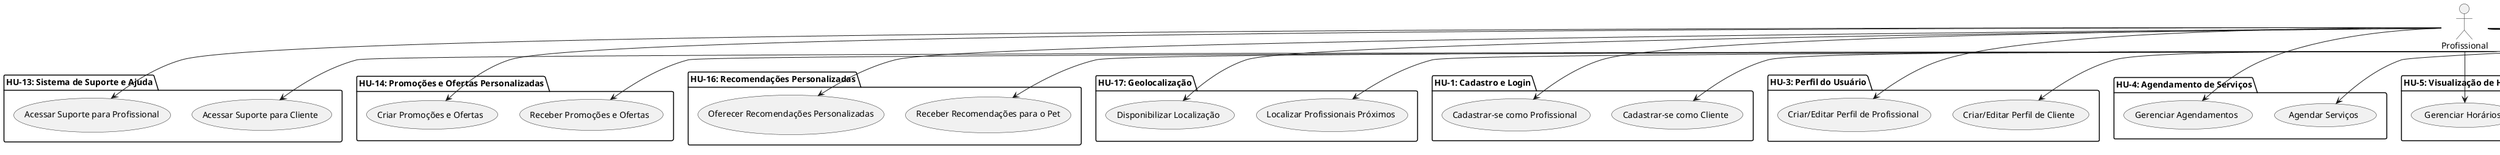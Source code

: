 @startuml
actor Cliente
actor Profissional
actor Administrador

package "HU-1: Cadastro e Login" {
    usecase "Cadastrar-se como Cliente" as UC1
    usecase "Cadastrar-se como Profissional" as UC2
    Cliente --> UC1
    Profissional --> UC2
}

package "HU-2: Gerenciamento de Clientes e Profissionais" {
    usecase "Excluir Clientes e Profissionais" as UC3
    Administrador --> UC3
}

package "HU-3: Perfil do Usuário" {
    usecase "Criar/Editar Perfil de Cliente" as UC4
    usecase "Criar/Editar Perfil de Profissional" as UC5
    Cliente --> UC4
    Profissional --> UC5
}

package "HU-4: Agendamento de Serviços" {
    usecase "Agendar Serviços" as UC6
    usecase "Gerenciar Agendamentos" as UC7
    Cliente --> UC6
    Profissional --> UC7
}

package "HU-5: Visualização de Horários" {
    usecase "Visualizar Horários Disponíveis" as UC8
    usecase "Gerenciar Horários" as UC9
    Cliente --> UC8
    Profissional --> UC9
}

package "HU-6: Avaliação de Serviços" {
    usecase "Avaliar Serviços" as UC10
    usecase "Visualizar e Responder Avaliações" as UC11
    Cliente --> UC10
    Profissional --> UC11
}

package "HU-7: Histórico de Serviços" {
    usecase "Acessar Histórico de Serviços do Pet" as UC12
    usecase "Visualizar Histórico de Serviços" as UC13
    Cliente --> UC12
    Profissional --> UC13
}

package "HU-8: Notificações Automáticas" {
    usecase "Receber Notificações de Agendamentos" as UC14
    usecase "Notificar Profissional sobre Agendamentos" as UC15
    Cliente --> UC14
    Profissional --> UC15
}

package "HU-9: Filtro de Pesquisa" {
    usecase "Usar Filtros de Pesquisa para Encontrar Profissionais" as UC16
    Cliente --> UC16
}

package "HU-10: Sistema de Pagamento Online" {
    usecase "Realizar Pagamento Online" as UC17
    usecase "Receber Pagamento Integrado" as UC18
    Cliente --> UC17
    Profissional --> UC18
}

package "HU-11: Perfil do Pet" {
    usecase "Criar/Editar Perfil do Pet" as UC19
    usecase "Visualizar Perfil do Pet" as UC20
    Cliente --> UC19
    Profissional --> UC20
}

package "HU-12: Cancelamento e Reagendamento" {
    usecase "Cancelar/Reagendar Serviço" as UC21
    usecase "Notificar Profissional sobre Cancelamento/Reagendamento" as UC22
    Cliente --> UC21
    Profissional --> UC22
}

package "HU-13: Sistema de Suporte e Ajuda" {
    usecase "Acessar Suporte para Cliente" as UC23
    usecase "Acessar Suporte para Profissional" as UC24
    Cliente --> UC23
    Profissional --> UC24
}

package "HU-14: Promoções e Ofertas Personalizadas" {
    usecase "Receber Promoções e Ofertas" as UC25
    usecase "Criar Promoções e Ofertas" as UC26
    Cliente --> UC25
    Profissional --> UC26
}

package "HU-15: Relatórios e Estatísticas" {
    usecase "Acessar Relatórios de Serviços" as UC27
    usecase "Visualizar Relatórios de Uso" as UC28
    Profissional --> UC27
    Administrador --> UC28
}

package "HU-16: Recomendações Personalizadas" {
    usecase "Receber Recomendações para o Pet" as UC29
    usecase "Oferecer Recomendações Personalizadas" as UC30
    Cliente --> UC29
    Profissional --> UC30
}

package "HU-17: Geolocalização" {
    usecase "Localizar Profissionais Próximos" as UC31
    usecase "Disponibilizar Localização" as UC32
    Cliente --> UC31
    Profissional --> UC32
}

package "HU-18: Lista de Desejos" {
    usecase "Adicionar Serviços/Produtos à Lista de Desejos" as UC33
    Cliente --> UC33
}

package "HU-19: Recuperação de Senha" {
    usecase "Recuperar Senha" as UC34
    Cliente --> UC34
}

package "HU-20: Troca de Número de Celular" {
    usecase "Atualizar Número de Celular" as UC35
    Cliente --> UC35
}

@enduml